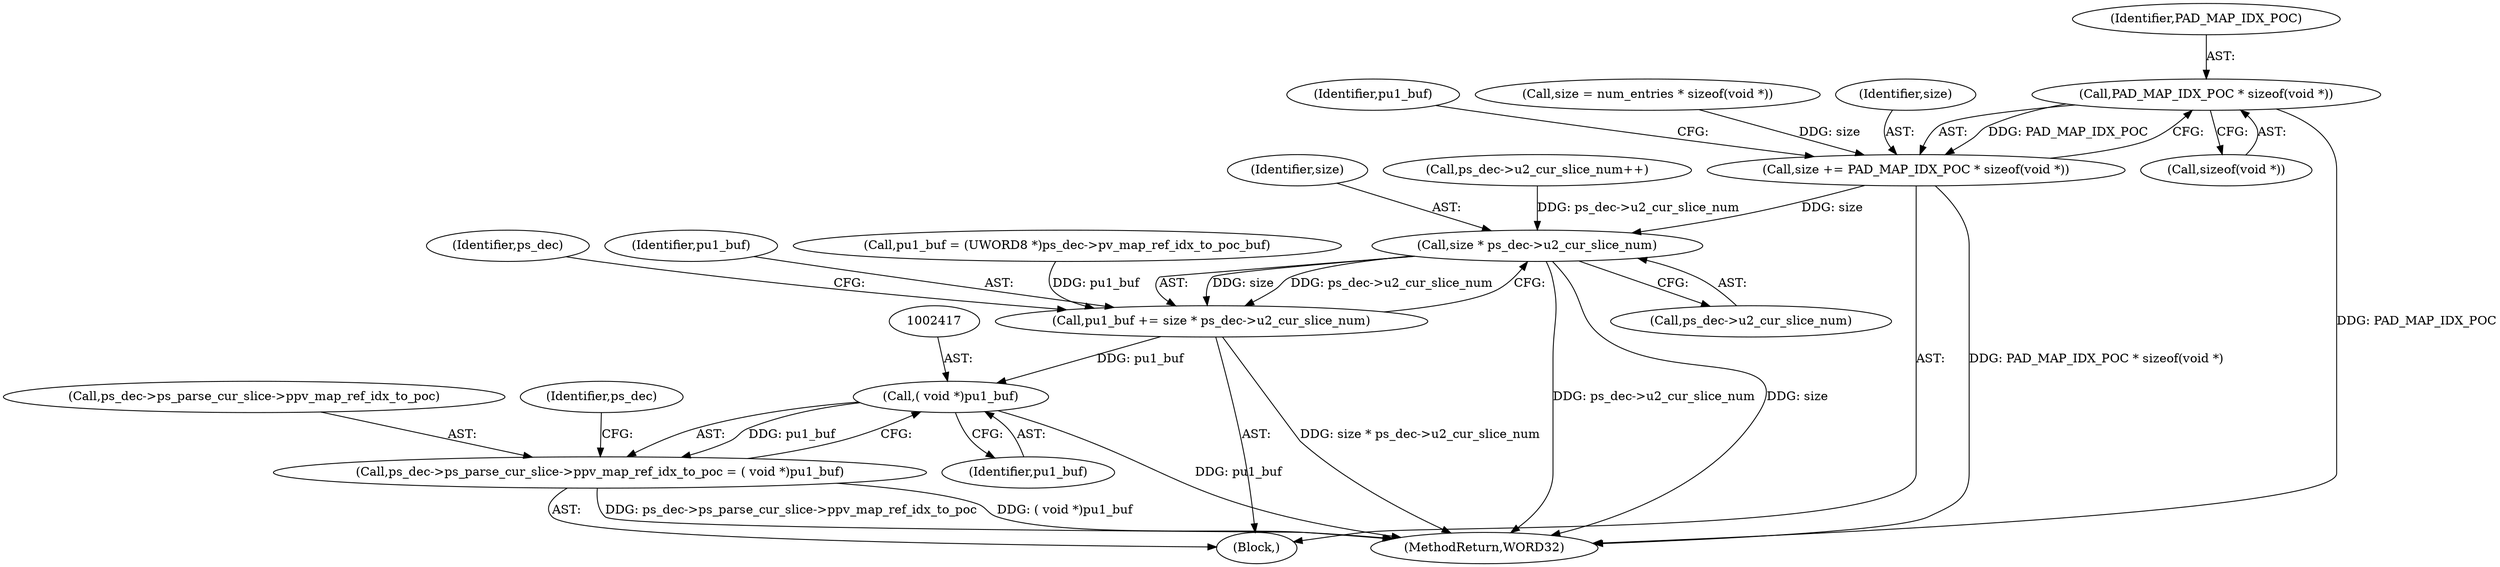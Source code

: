 digraph "0_Android_0b23c81c3dd9ec38f7e6806a3955fed1925541a0_2@API" {
"1002392" [label="(Call,PAD_MAP_IDX_POC * sizeof(void *))"];
"1002390" [label="(Call,size += PAD_MAP_IDX_POC * sizeof(void *))"];
"1002405" [label="(Call,size * ps_dec->u2_cur_slice_num)"];
"1002403" [label="(Call,pu1_buf += size * ps_dec->u2_cur_slice_num)"];
"1002416" [label="(Call,( void *)pu1_buf)"];
"1002410" [label="(Call,ps_dec->ps_parse_cur_slice->ppv_map_ref_idx_to_poc = ( void *)pu1_buf)"];
"1002418" [label="(Identifier,pu1_buf)"];
"1002364" [label="(Block,)"];
"1002393" [label="(Identifier,PAD_MAP_IDX_POC)"];
"1002397" [label="(Identifier,pu1_buf)"];
"1002394" [label="(Call,sizeof(void *))"];
"1002413" [label="(Identifier,ps_dec)"];
"1002619" [label="(MethodReturn,WORD32)"];
"1002406" [label="(Identifier,size)"];
"1002411" [label="(Call,ps_dec->ps_parse_cur_slice->ppv_map_ref_idx_to_poc)"];
"1002421" [label="(Identifier,ps_dec)"];
"1002390" [label="(Call,size += PAD_MAP_IDX_POC * sizeof(void *))"];
"1002384" [label="(Call,size = num_entries * sizeof(void *))"];
"1002404" [label="(Identifier,pu1_buf)"];
"1002391" [label="(Identifier,size)"];
"1002405" [label="(Call,size * ps_dec->u2_cur_slice_num)"];
"1002403" [label="(Call,pu1_buf += size * ps_dec->u2_cur_slice_num)"];
"1001287" [label="(Call,ps_dec->u2_cur_slice_num++)"];
"1002416" [label="(Call,( void *)pu1_buf)"];
"1002392" [label="(Call,PAD_MAP_IDX_POC * sizeof(void *))"];
"1002396" [label="(Call,pu1_buf = (UWORD8 *)ps_dec->pv_map_ref_idx_to_poc_buf)"];
"1002410" [label="(Call,ps_dec->ps_parse_cur_slice->ppv_map_ref_idx_to_poc = ( void *)pu1_buf)"];
"1002407" [label="(Call,ps_dec->u2_cur_slice_num)"];
"1002392" -> "1002390"  [label="AST: "];
"1002392" -> "1002394"  [label="CFG: "];
"1002393" -> "1002392"  [label="AST: "];
"1002394" -> "1002392"  [label="AST: "];
"1002390" -> "1002392"  [label="CFG: "];
"1002392" -> "1002619"  [label="DDG: PAD_MAP_IDX_POC"];
"1002392" -> "1002390"  [label="DDG: PAD_MAP_IDX_POC"];
"1002390" -> "1002364"  [label="AST: "];
"1002391" -> "1002390"  [label="AST: "];
"1002397" -> "1002390"  [label="CFG: "];
"1002390" -> "1002619"  [label="DDG: PAD_MAP_IDX_POC * sizeof(void *)"];
"1002384" -> "1002390"  [label="DDG: size"];
"1002390" -> "1002405"  [label="DDG: size"];
"1002405" -> "1002403"  [label="AST: "];
"1002405" -> "1002407"  [label="CFG: "];
"1002406" -> "1002405"  [label="AST: "];
"1002407" -> "1002405"  [label="AST: "];
"1002403" -> "1002405"  [label="CFG: "];
"1002405" -> "1002619"  [label="DDG: ps_dec->u2_cur_slice_num"];
"1002405" -> "1002619"  [label="DDG: size"];
"1002405" -> "1002403"  [label="DDG: size"];
"1002405" -> "1002403"  [label="DDG: ps_dec->u2_cur_slice_num"];
"1001287" -> "1002405"  [label="DDG: ps_dec->u2_cur_slice_num"];
"1002403" -> "1002364"  [label="AST: "];
"1002404" -> "1002403"  [label="AST: "];
"1002413" -> "1002403"  [label="CFG: "];
"1002403" -> "1002619"  [label="DDG: size * ps_dec->u2_cur_slice_num"];
"1002396" -> "1002403"  [label="DDG: pu1_buf"];
"1002403" -> "1002416"  [label="DDG: pu1_buf"];
"1002416" -> "1002410"  [label="AST: "];
"1002416" -> "1002418"  [label="CFG: "];
"1002417" -> "1002416"  [label="AST: "];
"1002418" -> "1002416"  [label="AST: "];
"1002410" -> "1002416"  [label="CFG: "];
"1002416" -> "1002619"  [label="DDG: pu1_buf"];
"1002416" -> "1002410"  [label="DDG: pu1_buf"];
"1002410" -> "1002364"  [label="AST: "];
"1002411" -> "1002410"  [label="AST: "];
"1002421" -> "1002410"  [label="CFG: "];
"1002410" -> "1002619"  [label="DDG: ps_dec->ps_parse_cur_slice->ppv_map_ref_idx_to_poc"];
"1002410" -> "1002619"  [label="DDG: ( void *)pu1_buf"];
}
